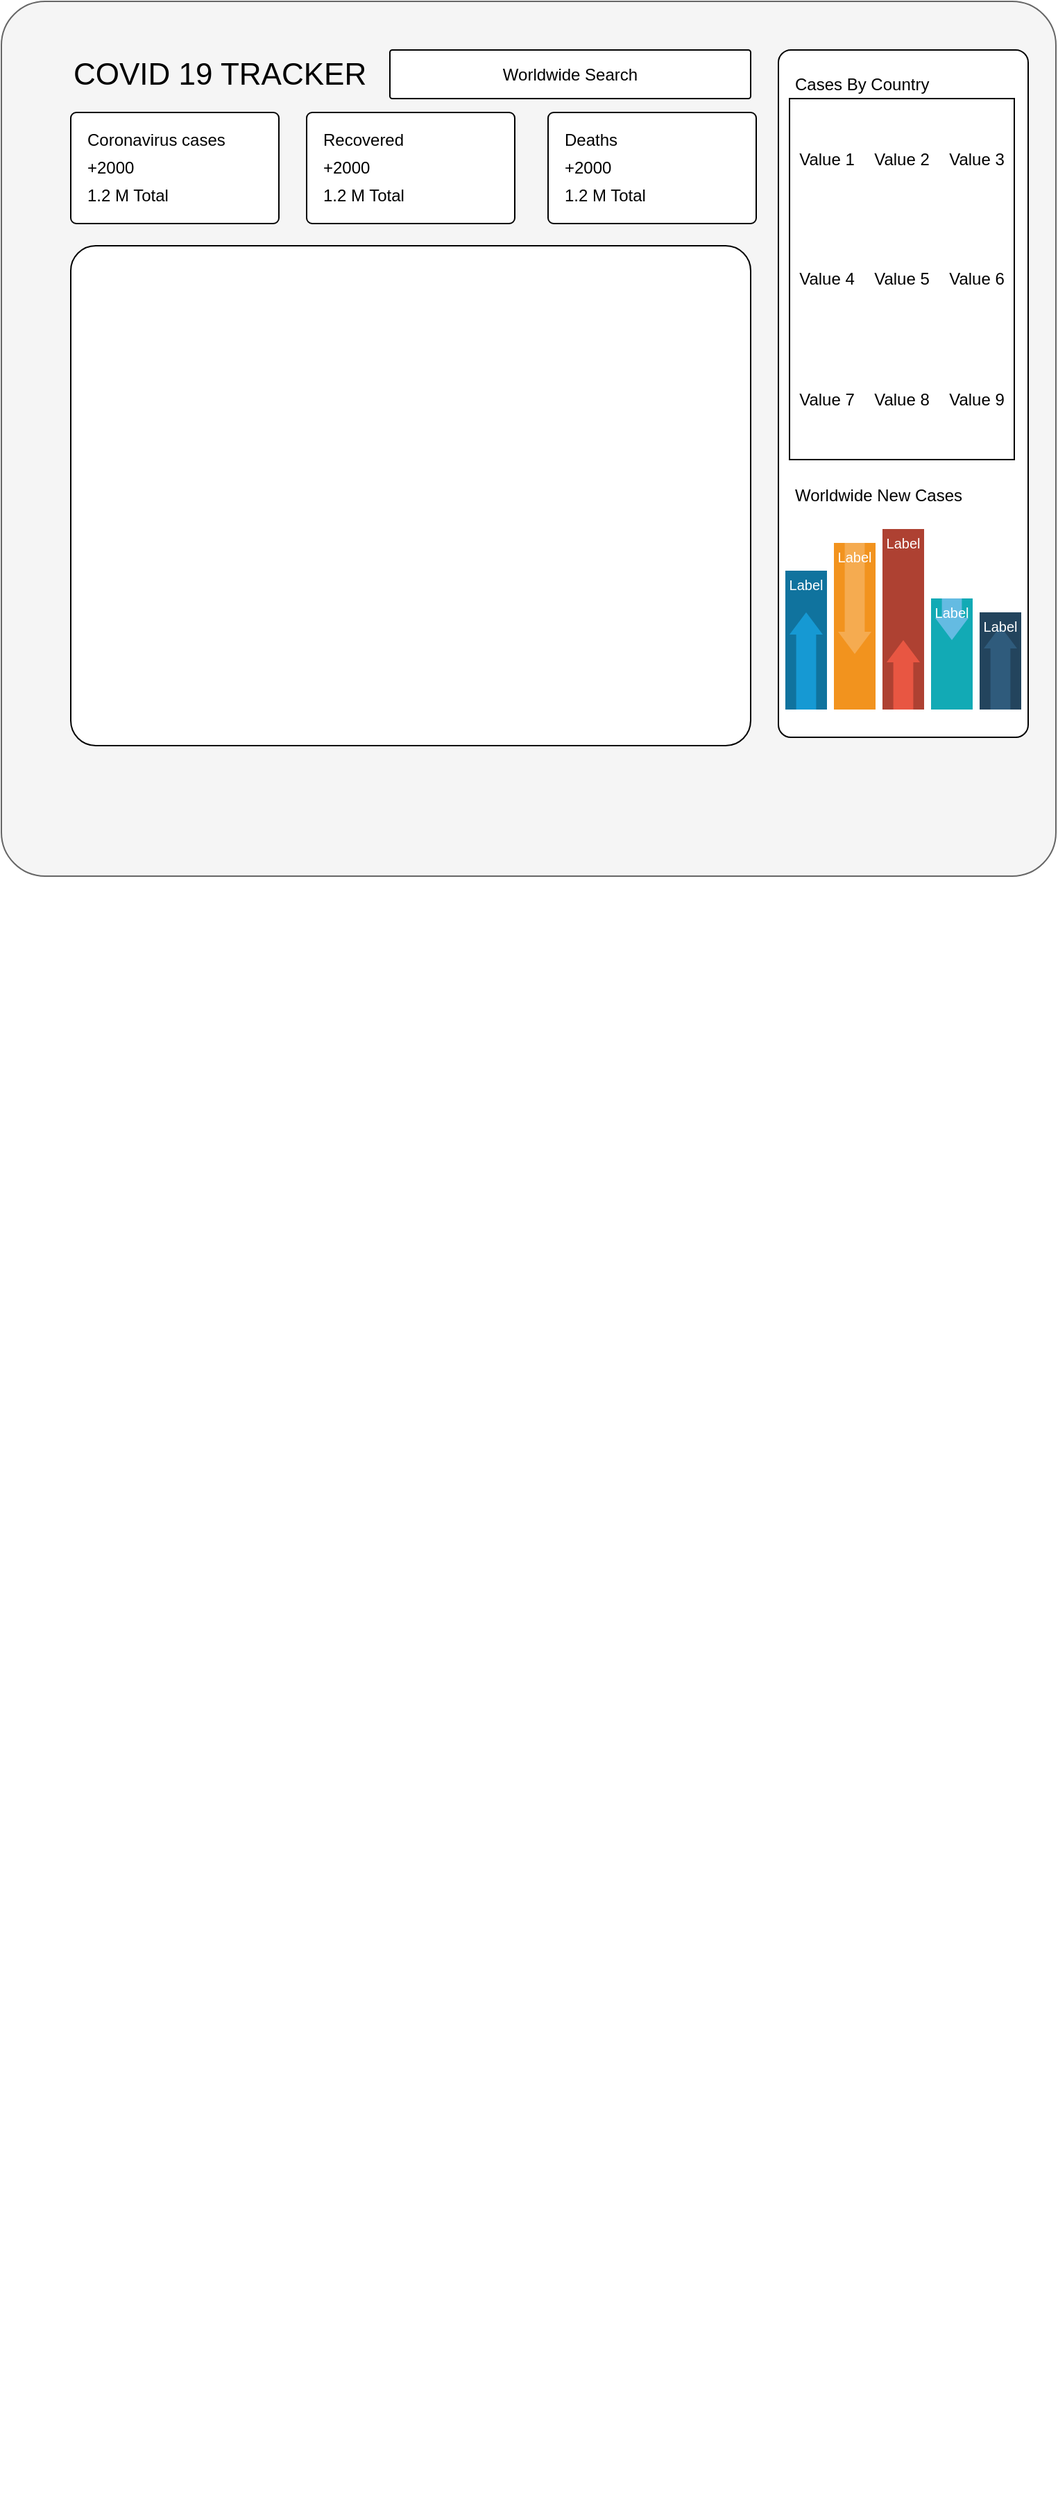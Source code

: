 <mxfile version="13.6.0" type="github">
  <diagram id="C5RBs43oDa-KdzZeNtuy" name="Page-1">
    <mxGraphModel dx="781" dy="2282" grid="1" gridSize="10" guides="1" tooltips="1" connect="1" arrows="1" fold="1" page="1" pageScale="1" pageWidth="827" pageHeight="1169" math="0" shadow="0">
      <root>
        <mxCell id="WIyWlLk6GJQsqaUBKTNV-0" />
        <mxCell id="WIyWlLk6GJQsqaUBKTNV-1" parent="WIyWlLk6GJQsqaUBKTNV-0" />
        <mxCell id="XQoSIhCY0IaSh6E8UIEB-1" style="edgeStyle=orthogonalEdgeStyle;rounded=0;orthogonalLoop=1;jettySize=auto;html=1;exitX=0.5;exitY=1;exitDx=0;exitDy=0;" edge="1" parent="WIyWlLk6GJQsqaUBKTNV-1">
          <mxGeometry relative="1" as="geometry">
            <mxPoint x="405" y="670" as="sourcePoint" />
            <mxPoint x="405" y="670" as="targetPoint" />
          </mxGeometry>
        </mxCell>
        <mxCell id="XQoSIhCY0IaSh6E8UIEB-2" value="" style="rounded=1;whiteSpace=wrap;html=1;fillColor=#f5f5f5;strokeColor=#666666;fontColor=#333333;perimeterSpacing=0;arcSize=5;imageWidth=24;" vertex="1" parent="WIyWlLk6GJQsqaUBKTNV-1">
          <mxGeometry x="40" y="-1120" width="760" height="630" as="geometry" />
        </mxCell>
        <mxCell id="XQoSIhCY0IaSh6E8UIEB-4" value="&lt;font style=&quot;font-size: 22px&quot;&gt;COVID 19 TRACKER&lt;/font&gt;" style="text;html=1;strokeColor=none;fillColor=none;align=left;verticalAlign=middle;whiteSpace=wrap;rounded=0;" vertex="1" parent="WIyWlLk6GJQsqaUBKTNV-1">
          <mxGeometry x="90" y="-1082.5" width="280" height="30" as="geometry" />
        </mxCell>
        <mxCell id="XQoSIhCY0IaSh6E8UIEB-5" value="Worldwide Search" style="rounded=1;whiteSpace=wrap;html=1;arcSize=5;" vertex="1" parent="WIyWlLk6GJQsqaUBKTNV-1">
          <mxGeometry x="320" y="-1085" width="260" height="35" as="geometry" />
        </mxCell>
        <mxCell id="XQoSIhCY0IaSh6E8UIEB-6" value="" style="rounded=1;whiteSpace=wrap;html=1;arcSize=5;" vertex="1" parent="WIyWlLk6GJQsqaUBKTNV-1">
          <mxGeometry x="90" y="-1040" width="150" height="80" as="geometry" />
        </mxCell>
        <mxCell id="XQoSIhCY0IaSh6E8UIEB-7" value="Coronavirus cases" style="text;html=1;strokeColor=none;fillColor=none;align=left;verticalAlign=middle;whiteSpace=wrap;rounded=0;imageAlign=left;" vertex="1" parent="WIyWlLk6GJQsqaUBKTNV-1">
          <mxGeometry x="100" y="-1030" width="130" height="20" as="geometry" />
        </mxCell>
        <mxCell id="XQoSIhCY0IaSh6E8UIEB-9" value="+2000" style="text;html=1;strokeColor=none;fillColor=none;align=left;verticalAlign=middle;whiteSpace=wrap;rounded=0;imageAlign=left;" vertex="1" parent="WIyWlLk6GJQsqaUBKTNV-1">
          <mxGeometry x="100" y="-1010" width="130" height="20" as="geometry" />
        </mxCell>
        <mxCell id="XQoSIhCY0IaSh6E8UIEB-10" value="1.2 M Total" style="text;html=1;strokeColor=none;fillColor=none;align=left;verticalAlign=middle;whiteSpace=wrap;rounded=0;imageAlign=left;" vertex="1" parent="WIyWlLk6GJQsqaUBKTNV-1">
          <mxGeometry x="100" y="-990" width="130" height="20" as="geometry" />
        </mxCell>
        <mxCell id="XQoSIhCY0IaSh6E8UIEB-22" value="" style="rounded=1;whiteSpace=wrap;html=1;arcSize=5;" vertex="1" parent="WIyWlLk6GJQsqaUBKTNV-1">
          <mxGeometry x="260" y="-1040" width="150" height="80" as="geometry" />
        </mxCell>
        <mxCell id="XQoSIhCY0IaSh6E8UIEB-23" value="Recovered" style="text;html=1;strokeColor=none;fillColor=none;align=left;verticalAlign=middle;whiteSpace=wrap;rounded=0;imageAlign=left;" vertex="1" parent="WIyWlLk6GJQsqaUBKTNV-1">
          <mxGeometry x="270" y="-1030" width="130" height="20" as="geometry" />
        </mxCell>
        <mxCell id="XQoSIhCY0IaSh6E8UIEB-24" value="+2000" style="text;html=1;strokeColor=none;fillColor=none;align=left;verticalAlign=middle;whiteSpace=wrap;rounded=0;imageAlign=left;" vertex="1" parent="WIyWlLk6GJQsqaUBKTNV-1">
          <mxGeometry x="270" y="-1010" width="130" height="20" as="geometry" />
        </mxCell>
        <mxCell id="XQoSIhCY0IaSh6E8UIEB-25" value="1.2 M Total" style="text;html=1;strokeColor=none;fillColor=none;align=left;verticalAlign=middle;whiteSpace=wrap;rounded=0;imageAlign=left;" vertex="1" parent="WIyWlLk6GJQsqaUBKTNV-1">
          <mxGeometry x="270" y="-990" width="130" height="20" as="geometry" />
        </mxCell>
        <mxCell id="XQoSIhCY0IaSh6E8UIEB-26" value="" style="rounded=1;whiteSpace=wrap;html=1;arcSize=5;" vertex="1" parent="WIyWlLk6GJQsqaUBKTNV-1">
          <mxGeometry x="434" y="-1040" width="150" height="80" as="geometry" />
        </mxCell>
        <mxCell id="XQoSIhCY0IaSh6E8UIEB-27" value="Deaths" style="text;html=1;strokeColor=none;fillColor=none;align=left;verticalAlign=middle;whiteSpace=wrap;rounded=0;imageAlign=left;" vertex="1" parent="WIyWlLk6GJQsqaUBKTNV-1">
          <mxGeometry x="444" y="-1030" width="130" height="20" as="geometry" />
        </mxCell>
        <mxCell id="XQoSIhCY0IaSh6E8UIEB-28" value="+2000" style="text;html=1;strokeColor=none;fillColor=none;align=left;verticalAlign=middle;whiteSpace=wrap;rounded=0;imageAlign=left;" vertex="1" parent="WIyWlLk6GJQsqaUBKTNV-1">
          <mxGeometry x="444" y="-1010" width="130" height="20" as="geometry" />
        </mxCell>
        <mxCell id="XQoSIhCY0IaSh6E8UIEB-29" value="1.2 M Total" style="text;html=1;strokeColor=none;fillColor=none;align=left;verticalAlign=middle;whiteSpace=wrap;rounded=0;imageAlign=left;" vertex="1" parent="WIyWlLk6GJQsqaUBKTNV-1">
          <mxGeometry x="444" y="-990" width="130" height="20" as="geometry" />
        </mxCell>
        <mxCell id="XQoSIhCY0IaSh6E8UIEB-31" value="" style="rounded=1;whiteSpace=wrap;html=1;arcSize=5;" vertex="1" parent="WIyWlLk6GJQsqaUBKTNV-1">
          <mxGeometry x="90" y="-944" width="490" height="360" as="geometry" />
        </mxCell>
        <mxCell id="XQoSIhCY0IaSh6E8UIEB-32" value="" style="shape=image;html=1;verticalAlign=top;verticalLabelPosition=bottom;labelBackgroundColor=#ffffff;imageAspect=0;aspect=fixed;image=https://cdn4.iconfinder.com/data/icons/small-n-flat/24/map-128.png" vertex="1" parent="WIyWlLk6GJQsqaUBKTNV-1">
          <mxGeometry x="271" y="-828" width="128" height="128" as="geometry" />
        </mxCell>
        <mxCell id="XQoSIhCY0IaSh6E8UIEB-36" value="" style="rounded=1;whiteSpace=wrap;html=1;arcSize=5;" vertex="1" parent="WIyWlLk6GJQsqaUBKTNV-1">
          <mxGeometry x="600" y="-1085" width="180" height="495" as="geometry" />
        </mxCell>
        <mxCell id="XQoSIhCY0IaSh6E8UIEB-37" value="Cases By Country" style="text;html=1;strokeColor=none;fillColor=none;align=left;verticalAlign=middle;whiteSpace=wrap;rounded=0;" vertex="1" parent="WIyWlLk6GJQsqaUBKTNV-1">
          <mxGeometry x="610" y="-1070" width="160" height="20" as="geometry" />
        </mxCell>
        <mxCell id="XQoSIhCY0IaSh6E8UIEB-38" value="Worldwide New Cases" style="text;html=1;strokeColor=none;fillColor=none;align=left;verticalAlign=middle;whiteSpace=wrap;rounded=0;" vertex="1" parent="WIyWlLk6GJQsqaUBKTNV-1">
          <mxGeometry x="610" y="-774" width="160" height="20" as="geometry" />
        </mxCell>
        <mxCell id="XQoSIhCY0IaSh6E8UIEB-54" value="" style="fillColor=#10739E;strokeColor=none;" vertex="1" parent="WIyWlLk6GJQsqaUBKTNV-1">
          <mxGeometry x="605" y="-710" width="30" height="100" as="geometry" />
        </mxCell>
        <mxCell id="XQoSIhCY0IaSh6E8UIEB-55" value="" style="shape=mxgraph.arrows2.arrow;dy=0.4;dx=16;notch=0;direction=north;fillColor=#1699D3;strokeColor=none;" vertex="1" parent="XQoSIhCY0IaSh6E8UIEB-54">
          <mxGeometry x="3" y="30" width="24" height="70" as="geometry" />
        </mxCell>
        <mxCell id="XQoSIhCY0IaSh6E8UIEB-56" value="Label" style="text;html=1;align=center;verticalAlign=middle;whiteSpace=wrap;fontColor=#FFFFFF;fontSize=10;" vertex="1" parent="XQoSIhCY0IaSh6E8UIEB-54">
          <mxGeometry width="30" height="20" as="geometry" />
        </mxCell>
        <mxCell id="XQoSIhCY0IaSh6E8UIEB-57" value="" style="fillColor=#F2931E;strokeColor=none;" vertex="1" parent="WIyWlLk6GJQsqaUBKTNV-1">
          <mxGeometry x="640" y="-730" width="30" height="120" as="geometry" />
        </mxCell>
        <mxCell id="XQoSIhCY0IaSh6E8UIEB-58" value="" style="shape=mxgraph.arrows2.arrow;dy=0.4;dx=16;notch=0;direction=south;fillColor=#F5AB50;strokeColor=none;" vertex="1" parent="XQoSIhCY0IaSh6E8UIEB-57">
          <mxGeometry x="3" width="24" height="80" as="geometry" />
        </mxCell>
        <mxCell id="XQoSIhCY0IaSh6E8UIEB-59" value="Label" style="text;html=1;align=center;verticalAlign=middle;whiteSpace=wrap;fontColor=#FFFFFF;fontSize=10;" vertex="1" parent="XQoSIhCY0IaSh6E8UIEB-57">
          <mxGeometry width="30" height="20" as="geometry" />
        </mxCell>
        <mxCell id="XQoSIhCY0IaSh6E8UIEB-60" value="" style="fillColor=#AE4132;strokeColor=none;" vertex="1" parent="WIyWlLk6GJQsqaUBKTNV-1">
          <mxGeometry x="675" y="-740" width="30" height="130" as="geometry" />
        </mxCell>
        <mxCell id="XQoSIhCY0IaSh6E8UIEB-69" style="edgeStyle=orthogonalEdgeStyle;rounded=0;orthogonalLoop=1;jettySize=auto;html=1;exitX=1;exitY=0.5;exitDx=0;exitDy=0;exitPerimeter=0;entryX=0.5;entryY=0.615;entryDx=0;entryDy=0;entryPerimeter=0;" edge="1" parent="XQoSIhCY0IaSh6E8UIEB-60" source="XQoSIhCY0IaSh6E8UIEB-61" target="XQoSIhCY0IaSh6E8UIEB-60">
          <mxGeometry relative="1" as="geometry" />
        </mxCell>
        <mxCell id="XQoSIhCY0IaSh6E8UIEB-61" value="" style="shape=mxgraph.arrows2.arrow;dy=0.4;dx=16;notch=0;direction=north;fillColor=#E85642;strokeColor=none;" vertex="1" parent="XQoSIhCY0IaSh6E8UIEB-60">
          <mxGeometry x="3" y="80" width="24" height="50" as="geometry" />
        </mxCell>
        <mxCell id="XQoSIhCY0IaSh6E8UIEB-62" value="Label" style="text;html=1;align=center;verticalAlign=middle;whiteSpace=wrap;fontColor=#FFFFFF;fontSize=10;" vertex="1" parent="XQoSIhCY0IaSh6E8UIEB-60">
          <mxGeometry width="30" height="20" as="geometry" />
        </mxCell>
        <mxCell id="XQoSIhCY0IaSh6E8UIEB-63" value="" style="fillColor=#12AAB5;strokeColor=none;" vertex="1" parent="WIyWlLk6GJQsqaUBKTNV-1">
          <mxGeometry x="710" y="-690" width="30" height="80" as="geometry" />
        </mxCell>
        <mxCell id="XQoSIhCY0IaSh6E8UIEB-64" value="" style="shape=mxgraph.arrows2.arrow;dy=0.4;dx=16;notch=0;direction=south;fillColor=#64BBE2;strokeColor=none;" vertex="1" parent="XQoSIhCY0IaSh6E8UIEB-63">
          <mxGeometry x="3" width="24" height="30" as="geometry" />
        </mxCell>
        <mxCell id="XQoSIhCY0IaSh6E8UIEB-65" value="Label" style="text;html=1;align=center;verticalAlign=middle;whiteSpace=wrap;fontColor=#FFFFFF;fontSize=10;" vertex="1" parent="XQoSIhCY0IaSh6E8UIEB-63">
          <mxGeometry width="30" height="20" as="geometry" />
        </mxCell>
        <mxCell id="XQoSIhCY0IaSh6E8UIEB-66" value="" style="fillColor=#23445D;strokeColor=none;" vertex="1" parent="WIyWlLk6GJQsqaUBKTNV-1">
          <mxGeometry x="745" y="-680" width="30" height="70" as="geometry" />
        </mxCell>
        <mxCell id="XQoSIhCY0IaSh6E8UIEB-67" value="" style="shape=mxgraph.arrows2.arrow;dy=0.4;dx=16;notch=0;direction=north;fillColor=#2F5B7C;strokeColor=none;" vertex="1" parent="XQoSIhCY0IaSh6E8UIEB-66">
          <mxGeometry x="3" y="10" width="24" height="60" as="geometry" />
        </mxCell>
        <mxCell id="XQoSIhCY0IaSh6E8UIEB-68" value="Label" style="text;html=1;align=center;verticalAlign=middle;whiteSpace=wrap;fontColor=#FFFFFF;fontSize=10;" vertex="1" parent="XQoSIhCY0IaSh6E8UIEB-66">
          <mxGeometry width="30" height="20" as="geometry" />
        </mxCell>
        <mxCell id="XQoSIhCY0IaSh6E8UIEB-83" value="" style="shape=table;html=1;whiteSpace=wrap;startSize=0;container=1;collapsible=0;childLayout=tableLayout;columnLines=0;rowLines=0;" vertex="1" parent="WIyWlLk6GJQsqaUBKTNV-1">
          <mxGeometry x="608" y="-1050" width="162" height="260" as="geometry" />
        </mxCell>
        <mxCell id="XQoSIhCY0IaSh6E8UIEB-84" value="" style="shape=partialRectangle;html=1;whiteSpace=wrap;collapsible=0;dropTarget=0;pointerEvents=0;fillColor=none;top=0;left=0;bottom=0;right=0;points=[[0,0.5],[1,0.5]];portConstraint=eastwest;" vertex="1" parent="XQoSIhCY0IaSh6E8UIEB-83">
          <mxGeometry width="162" height="87" as="geometry" />
        </mxCell>
        <mxCell id="XQoSIhCY0IaSh6E8UIEB-85" value="Value 1" style="shape=partialRectangle;html=1;whiteSpace=wrap;connectable=0;fillColor=none;top=0;left=0;bottom=0;right=0;overflow=hidden;" vertex="1" parent="XQoSIhCY0IaSh6E8UIEB-84">
          <mxGeometry width="54" height="87" as="geometry" />
        </mxCell>
        <mxCell id="XQoSIhCY0IaSh6E8UIEB-86" value="Value 2" style="shape=partialRectangle;html=1;whiteSpace=wrap;connectable=0;fillColor=none;top=0;left=0;bottom=0;right=0;overflow=hidden;" vertex="1" parent="XQoSIhCY0IaSh6E8UIEB-84">
          <mxGeometry x="54" width="54" height="87" as="geometry" />
        </mxCell>
        <mxCell id="XQoSIhCY0IaSh6E8UIEB-87" value="Value 3" style="shape=partialRectangle;html=1;whiteSpace=wrap;connectable=0;fillColor=none;top=0;left=0;bottom=0;right=0;overflow=hidden;" vertex="1" parent="XQoSIhCY0IaSh6E8UIEB-84">
          <mxGeometry x="108" width="54" height="87" as="geometry" />
        </mxCell>
        <mxCell id="XQoSIhCY0IaSh6E8UIEB-88" value="" style="shape=partialRectangle;html=1;whiteSpace=wrap;collapsible=0;dropTarget=0;pointerEvents=0;fillColor=none;top=0;left=0;bottom=0;right=0;points=[[0,0.5],[1,0.5]];portConstraint=eastwest;" vertex="1" parent="XQoSIhCY0IaSh6E8UIEB-83">
          <mxGeometry y="87" width="162" height="86" as="geometry" />
        </mxCell>
        <mxCell id="XQoSIhCY0IaSh6E8UIEB-89" value="Value 4" style="shape=partialRectangle;html=1;whiteSpace=wrap;connectable=0;fillColor=none;top=0;left=0;bottom=0;right=0;overflow=hidden;" vertex="1" parent="XQoSIhCY0IaSh6E8UIEB-88">
          <mxGeometry width="54" height="86" as="geometry" />
        </mxCell>
        <mxCell id="XQoSIhCY0IaSh6E8UIEB-90" value="Value 5" style="shape=partialRectangle;html=1;whiteSpace=wrap;connectable=0;fillColor=none;top=0;left=0;bottom=0;right=0;overflow=hidden;" vertex="1" parent="XQoSIhCY0IaSh6E8UIEB-88">
          <mxGeometry x="54" width="54" height="86" as="geometry" />
        </mxCell>
        <mxCell id="XQoSIhCY0IaSh6E8UIEB-91" value="Value 6" style="shape=partialRectangle;html=1;whiteSpace=wrap;connectable=0;fillColor=none;top=0;left=0;bottom=0;right=0;overflow=hidden;" vertex="1" parent="XQoSIhCY0IaSh6E8UIEB-88">
          <mxGeometry x="108" width="54" height="86" as="geometry" />
        </mxCell>
        <mxCell id="XQoSIhCY0IaSh6E8UIEB-92" value="" style="shape=partialRectangle;html=1;whiteSpace=wrap;collapsible=0;dropTarget=0;pointerEvents=0;fillColor=none;top=0;left=0;bottom=0;right=0;points=[[0,0.5],[1,0.5]];portConstraint=eastwest;" vertex="1" parent="XQoSIhCY0IaSh6E8UIEB-83">
          <mxGeometry y="173" width="162" height="87" as="geometry" />
        </mxCell>
        <mxCell id="XQoSIhCY0IaSh6E8UIEB-93" value="Value 7" style="shape=partialRectangle;html=1;whiteSpace=wrap;connectable=0;fillColor=none;top=0;left=0;bottom=0;right=0;overflow=hidden;" vertex="1" parent="XQoSIhCY0IaSh6E8UIEB-92">
          <mxGeometry width="54" height="87" as="geometry" />
        </mxCell>
        <mxCell id="XQoSIhCY0IaSh6E8UIEB-94" value="Value 8" style="shape=partialRectangle;html=1;whiteSpace=wrap;connectable=0;fillColor=none;top=0;left=0;bottom=0;right=0;overflow=hidden;" vertex="1" parent="XQoSIhCY0IaSh6E8UIEB-92">
          <mxGeometry x="54" width="54" height="87" as="geometry" />
        </mxCell>
        <mxCell id="XQoSIhCY0IaSh6E8UIEB-95" value="Value 9" style="shape=partialRectangle;html=1;whiteSpace=wrap;connectable=0;fillColor=none;top=0;left=0;bottom=0;right=0;overflow=hidden;" vertex="1" parent="XQoSIhCY0IaSh6E8UIEB-92">
          <mxGeometry x="108" width="54" height="87" as="geometry" />
        </mxCell>
      </root>
    </mxGraphModel>
  </diagram>
</mxfile>
